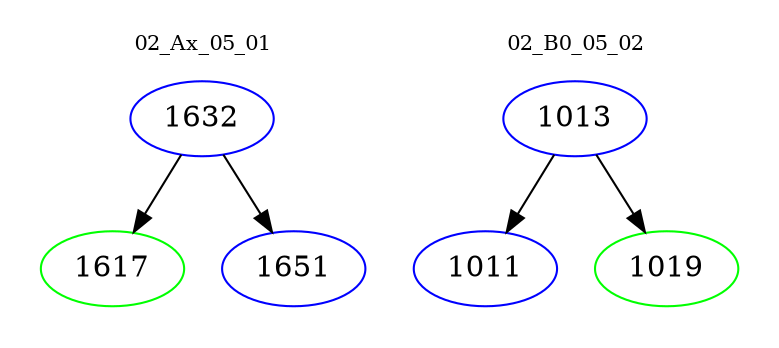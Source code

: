 digraph{
subgraph cluster_0 {
color = white
label = "02_Ax_05_01";
fontsize=10;
T0_1632 [label="1632", color="blue"]
T0_1632 -> T0_1617 [color="black"]
T0_1617 [label="1617", color="green"]
T0_1632 -> T0_1651 [color="black"]
T0_1651 [label="1651", color="blue"]
}
subgraph cluster_1 {
color = white
label = "02_B0_05_02";
fontsize=10;
T1_1013 [label="1013", color="blue"]
T1_1013 -> T1_1011 [color="black"]
T1_1011 [label="1011", color="blue"]
T1_1013 -> T1_1019 [color="black"]
T1_1019 [label="1019", color="green"]
}
}
